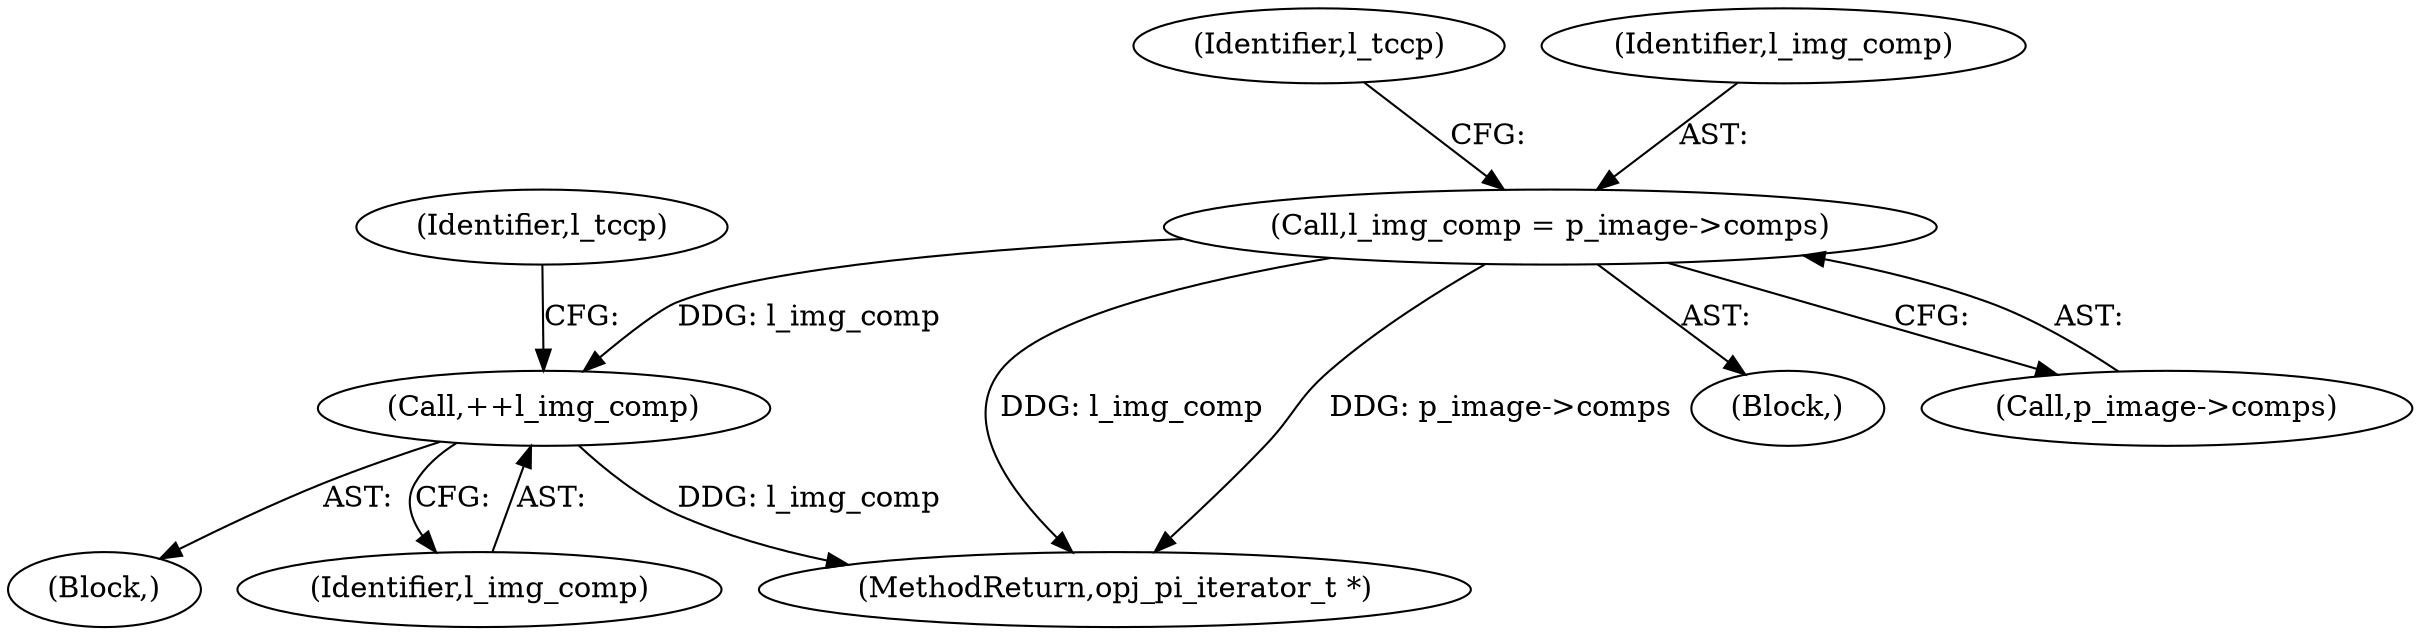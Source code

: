 digraph "0_openjpeg_c16bc057ba3f125051c9966cf1f5b68a05681de4@pointer" {
"1000521" [label="(Call,l_img_comp = p_image->comps)"];
"1000652" [label="(Call,++l_img_comp)"];
"1000696" [label="(MethodReturn,opj_pi_iterator_t *)"];
"1000521" [label="(Call,l_img_comp = p_image->comps)"];
"1000652" [label="(Call,++l_img_comp)"];
"1000655" [label="(Identifier,l_tccp)"];
"1000515" [label="(Block,)"];
"1000527" [label="(Identifier,l_tccp)"];
"1000582" [label="(Block,)"];
"1000523" [label="(Call,p_image->comps)"];
"1000653" [label="(Identifier,l_img_comp)"];
"1000522" [label="(Identifier,l_img_comp)"];
"1000521" -> "1000515"  [label="AST: "];
"1000521" -> "1000523"  [label="CFG: "];
"1000522" -> "1000521"  [label="AST: "];
"1000523" -> "1000521"  [label="AST: "];
"1000527" -> "1000521"  [label="CFG: "];
"1000521" -> "1000696"  [label="DDG: l_img_comp"];
"1000521" -> "1000696"  [label="DDG: p_image->comps"];
"1000521" -> "1000652"  [label="DDG: l_img_comp"];
"1000652" -> "1000582"  [label="AST: "];
"1000652" -> "1000653"  [label="CFG: "];
"1000653" -> "1000652"  [label="AST: "];
"1000655" -> "1000652"  [label="CFG: "];
"1000652" -> "1000696"  [label="DDG: l_img_comp"];
}
